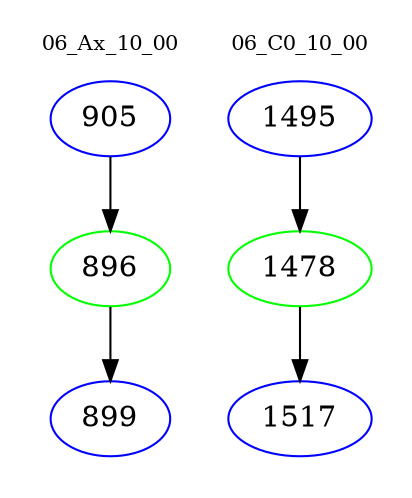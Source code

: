 digraph{
subgraph cluster_0 {
color = white
label = "06_Ax_10_00";
fontsize=10;
T0_905 [label="905", color="blue"]
T0_905 -> T0_896 [color="black"]
T0_896 [label="896", color="green"]
T0_896 -> T0_899 [color="black"]
T0_899 [label="899", color="blue"]
}
subgraph cluster_1 {
color = white
label = "06_C0_10_00";
fontsize=10;
T1_1495 [label="1495", color="blue"]
T1_1495 -> T1_1478 [color="black"]
T1_1478 [label="1478", color="green"]
T1_1478 -> T1_1517 [color="black"]
T1_1517 [label="1517", color="blue"]
}
}
